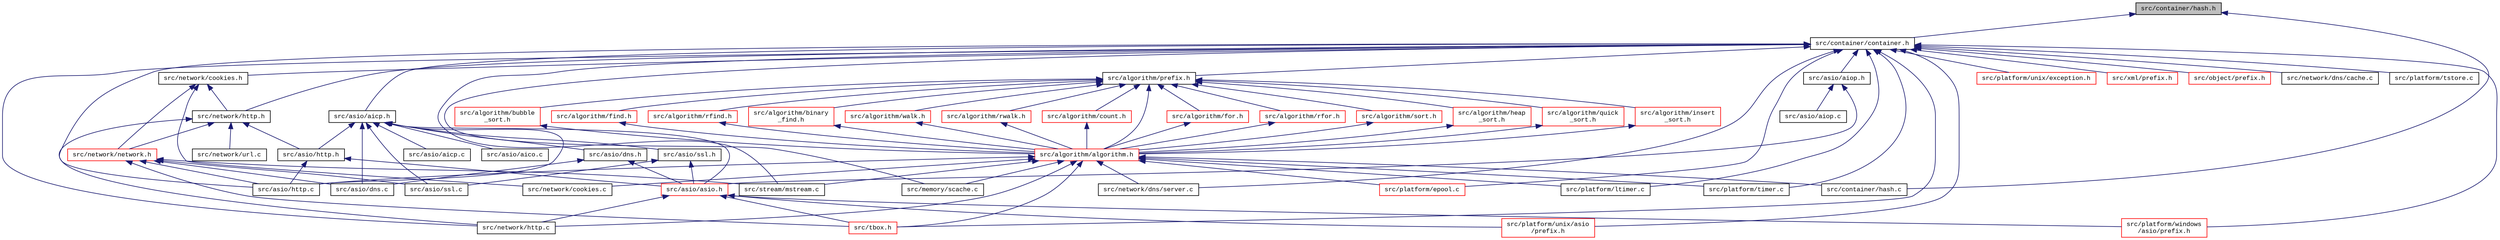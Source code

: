 digraph "src/container/hash.h"
{
  edge [fontname="CourierNew",fontsize="10",labelfontname="CourierNew",labelfontsize="10"];
  node [fontname="CourierNew",fontsize="10",shape=record];
  Node1 [label="src/container/hash.h",height=0.2,width=0.4,color="black", fillcolor="grey75", style="filled" fontcolor="black"];
  Node1 -> Node2 [dir="back",color="midnightblue",fontsize="10",style="solid",fontname="CourierNew"];
  Node2 [label="src/container/container.h",height=0.2,width=0.4,color="black", fillcolor="white", style="filled",URL="$d4/ddd/container_8h.html"];
  Node2 -> Node3 [dir="back",color="midnightblue",fontsize="10",style="solid",fontname="CourierNew"];
  Node3 [label="src/algorithm/prefix.h",height=0.2,width=0.4,color="black", fillcolor="white", style="filled",URL="$d6/dce/algorithm_2prefix_8h_source.html"];
  Node3 -> Node4 [dir="back",color="midnightblue",fontsize="10",style="solid",fontname="CourierNew"];
  Node4 [label="src/algorithm/algorithm.h",height=0.2,width=0.4,color="red", fillcolor="white", style="filled",URL="$df/dd9/algorithm_8h.html"];
  Node4 -> Node5 [dir="back",color="midnightblue",fontsize="10",style="solid",fontname="CourierNew"];
  Node5 [label="src/asio/http.c",height=0.2,width=0.4,color="black", fillcolor="white", style="filled",URL="$dc/d2c/asio_2http_8c_source.html"];
  Node4 -> Node6 [dir="back",color="midnightblue",fontsize="10",style="solid",fontname="CourierNew"];
  Node6 [label="src/container/hash.c",height=0.2,width=0.4,color="black", fillcolor="white", style="filled",URL="$d1/d04/hash_8c.html"];
  Node4 -> Node7 [dir="back",color="midnightblue",fontsize="10",style="solid",fontname="CourierNew"];
  Node7 [label="src/memory/scache.c",height=0.2,width=0.4,color="black", fillcolor="white", style="filled",URL="$db/da9/scache_8c.html"];
  Node4 -> Node8 [dir="back",color="midnightblue",fontsize="10",style="solid",fontname="CourierNew"];
  Node8 [label="src/network/cookies.c",height=0.2,width=0.4,color="black", fillcolor="white", style="filled",URL="$db/d79/cookies_8c.html"];
  Node4 -> Node9 [dir="back",color="midnightblue",fontsize="10",style="solid",fontname="CourierNew"];
  Node9 [label="src/network/dns/server.c",height=0.2,width=0.4,color="black", fillcolor="white", style="filled",URL="$d1/d20/server_8c.html"];
  Node4 -> Node10 [dir="back",color="midnightblue",fontsize="10",style="solid",fontname="CourierNew"];
  Node10 [label="src/network/http.c",height=0.2,width=0.4,color="black", fillcolor="white", style="filled",URL="$d1/daa/network_2http_8c_source.html"];
  Node4 -> Node11 [dir="back",color="midnightblue",fontsize="10",style="solid",fontname="CourierNew"];
  Node11 [label="src/platform/epool.c",height=0.2,width=0.4,color="red", fillcolor="white", style="filled",URL="$d2/db7/epool_8c_source.html"];
  Node4 -> Node12 [dir="back",color="midnightblue",fontsize="10",style="solid",fontname="CourierNew"];
  Node12 [label="src/platform/ltimer.c",height=0.2,width=0.4,color="black", fillcolor="white", style="filled",URL="$d7/d10/ltimer_8c.html"];
  Node4 -> Node13 [dir="back",color="midnightblue",fontsize="10",style="solid",fontname="CourierNew"];
  Node13 [label="src/platform/timer.c",height=0.2,width=0.4,color="black", fillcolor="white", style="filled",URL="$df/d41/timer_8c.html"];
  Node4 -> Node14 [dir="back",color="midnightblue",fontsize="10",style="solid",fontname="CourierNew"];
  Node14 [label="src/stream/mstream.c",height=0.2,width=0.4,color="black", fillcolor="white", style="filled",URL="$d3/d77/mstream_8c.html"];
  Node4 -> Node15 [dir="back",color="midnightblue",fontsize="10",style="solid",fontname="CourierNew"];
  Node15 [label="src/tbox.h",height=0.2,width=0.4,color="red", fillcolor="white", style="filled",URL="$da/dec/tbox_8h.html"];
  Node3 -> Node16 [dir="back",color="midnightblue",fontsize="10",style="solid",fontname="CourierNew"];
  Node16 [label="src/algorithm/for.h",height=0.2,width=0.4,color="red", fillcolor="white", style="filled",URL="$d5/da8/for_8h.html"];
  Node16 -> Node4 [dir="back",color="midnightblue",fontsize="10",style="solid",fontname="CourierNew"];
  Node3 -> Node17 [dir="back",color="midnightblue",fontsize="10",style="solid",fontname="CourierNew"];
  Node17 [label="src/algorithm/rfor.h",height=0.2,width=0.4,color="red", fillcolor="white", style="filled",URL="$d9/d21/rfor_8h.html"];
  Node17 -> Node4 [dir="back",color="midnightblue",fontsize="10",style="solid",fontname="CourierNew"];
  Node3 -> Node18 [dir="back",color="midnightblue",fontsize="10",style="solid",fontname="CourierNew"];
  Node18 [label="src/algorithm/sort.h",height=0.2,width=0.4,color="red", fillcolor="white", style="filled",URL="$d7/d50/sort_8h.html"];
  Node18 -> Node4 [dir="back",color="midnightblue",fontsize="10",style="solid",fontname="CourierNew"];
  Node3 -> Node19 [dir="back",color="midnightblue",fontsize="10",style="solid",fontname="CourierNew"];
  Node19 [label="src/algorithm/heap\l_sort.h",height=0.2,width=0.4,color="red", fillcolor="white", style="filled",URL="$d4/dfb/heap__sort_8h.html"];
  Node19 -> Node4 [dir="back",color="midnightblue",fontsize="10",style="solid",fontname="CourierNew"];
  Node3 -> Node20 [dir="back",color="midnightblue",fontsize="10",style="solid",fontname="CourierNew"];
  Node20 [label="src/algorithm/quick\l_sort.h",height=0.2,width=0.4,color="red", fillcolor="white", style="filled",URL="$d6/da1/quick__sort_8h.html"];
  Node20 -> Node4 [dir="back",color="midnightblue",fontsize="10",style="solid",fontname="CourierNew"];
  Node3 -> Node21 [dir="back",color="midnightblue",fontsize="10",style="solid",fontname="CourierNew"];
  Node21 [label="src/algorithm/insert\l_sort.h",height=0.2,width=0.4,color="red", fillcolor="white", style="filled",URL="$d0/d3a/insert__sort_8h.html"];
  Node21 -> Node4 [dir="back",color="midnightblue",fontsize="10",style="solid",fontname="CourierNew"];
  Node3 -> Node22 [dir="back",color="midnightblue",fontsize="10",style="solid",fontname="CourierNew"];
  Node22 [label="src/algorithm/bubble\l_sort.h",height=0.2,width=0.4,color="red", fillcolor="white", style="filled",URL="$df/d49/bubble__sort_8h.html"];
  Node22 -> Node4 [dir="back",color="midnightblue",fontsize="10",style="solid",fontname="CourierNew"];
  Node3 -> Node23 [dir="back",color="midnightblue",fontsize="10",style="solid",fontname="CourierNew"];
  Node23 [label="src/algorithm/find.h",height=0.2,width=0.4,color="red", fillcolor="white", style="filled",URL="$d6/db2/find_8h.html"];
  Node23 -> Node4 [dir="back",color="midnightblue",fontsize="10",style="solid",fontname="CourierNew"];
  Node3 -> Node24 [dir="back",color="midnightblue",fontsize="10",style="solid",fontname="CourierNew"];
  Node24 [label="src/algorithm/rfind.h",height=0.2,width=0.4,color="red", fillcolor="white", style="filled",URL="$d5/d50/rfind_8h.html"];
  Node24 -> Node4 [dir="back",color="midnightblue",fontsize="10",style="solid",fontname="CourierNew"];
  Node3 -> Node25 [dir="back",color="midnightblue",fontsize="10",style="solid",fontname="CourierNew"];
  Node25 [label="src/algorithm/binary\l_find.h",height=0.2,width=0.4,color="red", fillcolor="white", style="filled",URL="$da/d86/binary__find_8h.html"];
  Node25 -> Node4 [dir="back",color="midnightblue",fontsize="10",style="solid",fontname="CourierNew"];
  Node3 -> Node26 [dir="back",color="midnightblue",fontsize="10",style="solid",fontname="CourierNew"];
  Node26 [label="src/algorithm/walk.h",height=0.2,width=0.4,color="red", fillcolor="white", style="filled",URL="$de/d1a/walk_8h.html"];
  Node26 -> Node4 [dir="back",color="midnightblue",fontsize="10",style="solid",fontname="CourierNew"];
  Node3 -> Node27 [dir="back",color="midnightblue",fontsize="10",style="solid",fontname="CourierNew"];
  Node27 [label="src/algorithm/rwalk.h",height=0.2,width=0.4,color="red", fillcolor="white", style="filled",URL="$d8/d5a/rwalk_8h.html"];
  Node27 -> Node4 [dir="back",color="midnightblue",fontsize="10",style="solid",fontname="CourierNew"];
  Node3 -> Node28 [dir="back",color="midnightblue",fontsize="10",style="solid",fontname="CourierNew"];
  Node28 [label="src/algorithm/count.h",height=0.2,width=0.4,color="red", fillcolor="white", style="filled",URL="$d3/d6c/count_8h.html"];
  Node28 -> Node4 [dir="back",color="midnightblue",fontsize="10",style="solid",fontname="CourierNew"];
  Node2 -> Node29 [dir="back",color="midnightblue",fontsize="10",style="solid",fontname="CourierNew"];
  Node29 [label="src/asio/aicp.h",height=0.2,width=0.4,color="black", fillcolor="white", style="filled",URL="$dd/dd5/aicp_8h.html"];
  Node29 -> Node30 [dir="back",color="midnightblue",fontsize="10",style="solid",fontname="CourierNew"];
  Node30 [label="src/asio/aico.c",height=0.2,width=0.4,color="black", fillcolor="white", style="filled",URL="$d5/d69/aico_8c.html"];
  Node29 -> Node31 [dir="back",color="midnightblue",fontsize="10",style="solid",fontname="CourierNew"];
  Node31 [label="src/asio/asio.h",height=0.2,width=0.4,color="red", fillcolor="white", style="filled",URL="$d4/d68/asio_8h.html"];
  Node31 -> Node10 [dir="back",color="midnightblue",fontsize="10",style="solid",fontname="CourierNew"];
  Node31 -> Node32 [dir="back",color="midnightblue",fontsize="10",style="solid",fontname="CourierNew"];
  Node32 [label="src/platform/unix/asio\l/prefix.h",height=0.2,width=0.4,color="red", fillcolor="white", style="filled",URL="$d8/dea/platform_2unix_2asio_2prefix_8h_source.html"];
  Node31 -> Node33 [dir="back",color="midnightblue",fontsize="10",style="solid",fontname="CourierNew"];
  Node33 [label="src/platform/windows\l/asio/prefix.h",height=0.2,width=0.4,color="red", fillcolor="white", style="filled",URL="$d9/d0a/platform_2windows_2asio_2prefix_8h_source.html"];
  Node31 -> Node15 [dir="back",color="midnightblue",fontsize="10",style="solid",fontname="CourierNew"];
  Node29 -> Node34 [dir="back",color="midnightblue",fontsize="10",style="solid",fontname="CourierNew"];
  Node34 [label="src/asio/http.h",height=0.2,width=0.4,color="black", fillcolor="white", style="filled",URL="$da/dac/asio_2http_8h_source.html"];
  Node34 -> Node31 [dir="back",color="midnightblue",fontsize="10",style="solid",fontname="CourierNew"];
  Node34 -> Node5 [dir="back",color="midnightblue",fontsize="10",style="solid",fontname="CourierNew"];
  Node29 -> Node35 [dir="back",color="midnightblue",fontsize="10",style="solid",fontname="CourierNew"];
  Node35 [label="src/asio/dns.h",height=0.2,width=0.4,color="black", fillcolor="white", style="filled",URL="$d8/d1e/asio_2dns_8h_source.html"];
  Node35 -> Node31 [dir="back",color="midnightblue",fontsize="10",style="solid",fontname="CourierNew"];
  Node35 -> Node36 [dir="back",color="midnightblue",fontsize="10",style="solid",fontname="CourierNew"];
  Node36 [label="src/asio/dns.c",height=0.2,width=0.4,color="black", fillcolor="white", style="filled",URL="$de/dbc/asio_2dns_8c_source.html"];
  Node29 -> Node37 [dir="back",color="midnightblue",fontsize="10",style="solid",fontname="CourierNew"];
  Node37 [label="src/asio/ssl.h",height=0.2,width=0.4,color="black", fillcolor="white", style="filled",URL="$d9/d1a/asio_2ssl_8h_source.html"];
  Node37 -> Node31 [dir="back",color="midnightblue",fontsize="10",style="solid",fontname="CourierNew"];
  Node37 -> Node38 [dir="back",color="midnightblue",fontsize="10",style="solid",fontname="CourierNew"];
  Node38 [label="src/asio/ssl.c",height=0.2,width=0.4,color="black", fillcolor="white", style="filled",URL="$d0/df1/ssl_8c.html"];
  Node29 -> Node39 [dir="back",color="midnightblue",fontsize="10",style="solid",fontname="CourierNew"];
  Node39 [label="src/asio/aicp.c",height=0.2,width=0.4,color="black", fillcolor="white", style="filled",URL="$d4/ddc/asio_2aicp_8c_source.html"];
  Node29 -> Node36 [dir="back",color="midnightblue",fontsize="10",style="solid",fontname="CourierNew"];
  Node29 -> Node5 [dir="back",color="midnightblue",fontsize="10",style="solid",fontname="CourierNew"];
  Node29 -> Node38 [dir="back",color="midnightblue",fontsize="10",style="solid",fontname="CourierNew"];
  Node2 -> Node40 [dir="back",color="midnightblue",fontsize="10",style="solid",fontname="CourierNew"];
  Node40 [label="src/asio/aiop.h",height=0.2,width=0.4,color="black", fillcolor="white", style="filled",URL="$db/d08/aiop_8h.html"];
  Node40 -> Node31 [dir="back",color="midnightblue",fontsize="10",style="solid",fontname="CourierNew"];
  Node40 -> Node41 [dir="back",color="midnightblue",fontsize="10",style="solid",fontname="CourierNew"];
  Node41 [label="src/asio/aiop.c",height=0.2,width=0.4,color="black", fillcolor="white", style="filled",URL="$da/d6e/asio_2aiop_8c_source.html"];
  Node2 -> Node42 [dir="back",color="midnightblue",fontsize="10",style="solid",fontname="CourierNew"];
  Node42 [label="src/network/cookies.h",height=0.2,width=0.4,color="black", fillcolor="white", style="filled",URL="$da/dea/cookies_8h.html"];
  Node42 -> Node43 [dir="back",color="midnightblue",fontsize="10",style="solid",fontname="CourierNew"];
  Node43 [label="src/network/http.h",height=0.2,width=0.4,color="black", fillcolor="white", style="filled",URL="$d0/ded/network_2http_8h_source.html"];
  Node43 -> Node34 [dir="back",color="midnightblue",fontsize="10",style="solid",fontname="CourierNew"];
  Node43 -> Node44 [dir="back",color="midnightblue",fontsize="10",style="solid",fontname="CourierNew"];
  Node44 [label="src/network/network.h",height=0.2,width=0.4,color="red", fillcolor="white", style="filled",URL="$d9/d94/network_8h.html"];
  Node44 -> Node36 [dir="back",color="midnightblue",fontsize="10",style="solid",fontname="CourierNew"];
  Node44 -> Node5 [dir="back",color="midnightblue",fontsize="10",style="solid",fontname="CourierNew"];
  Node44 -> Node38 [dir="back",color="midnightblue",fontsize="10",style="solid",fontname="CourierNew"];
  Node44 -> Node14 [dir="back",color="midnightblue",fontsize="10",style="solid",fontname="CourierNew"];
  Node44 -> Node15 [dir="back",color="midnightblue",fontsize="10",style="solid",fontname="CourierNew"];
  Node43 -> Node10 [dir="back",color="midnightblue",fontsize="10",style="solid",fontname="CourierNew"];
  Node43 -> Node45 [dir="back",color="midnightblue",fontsize="10",style="solid",fontname="CourierNew"];
  Node45 [label="src/network/url.c",height=0.2,width=0.4,color="black", fillcolor="white", style="filled",URL="$d3/d95/network_2url_8c_source.html"];
  Node42 -> Node44 [dir="back",color="midnightblue",fontsize="10",style="solid",fontname="CourierNew"];
  Node42 -> Node8 [dir="back",color="midnightblue",fontsize="10",style="solid",fontname="CourierNew"];
  Node2 -> Node43 [dir="back",color="midnightblue",fontsize="10",style="solid",fontname="CourierNew"];
  Node2 -> Node46 [dir="back",color="midnightblue",fontsize="10",style="solid",fontname="CourierNew"];
  Node46 [label="src/platform/unix/exception.h",height=0.2,width=0.4,color="red", fillcolor="white", style="filled",URL="$df/dc4/unix_2exception_8h_source.html"];
  Node2 -> Node5 [dir="back",color="midnightblue",fontsize="10",style="solid",fontname="CourierNew"];
  Node2 -> Node47 [dir="back",color="midnightblue",fontsize="10",style="solid",fontname="CourierNew"];
  Node47 [label="src/xml/prefix.h",height=0.2,width=0.4,color="red", fillcolor="white", style="filled",URL="$d1/d9b/xml_2prefix_8h_source.html"];
  Node2 -> Node48 [dir="back",color="midnightblue",fontsize="10",style="solid",fontname="CourierNew"];
  Node48 [label="src/object/prefix.h",height=0.2,width=0.4,color="red", fillcolor="white", style="filled",URL="$d7/d74/object_2prefix_8h_source.html"];
  Node2 -> Node7 [dir="back",color="midnightblue",fontsize="10",style="solid",fontname="CourierNew"];
  Node2 -> Node49 [dir="back",color="midnightblue",fontsize="10",style="solid",fontname="CourierNew"];
  Node49 [label="src/network/dns/cache.c",height=0.2,width=0.4,color="black", fillcolor="white", style="filled",URL="$d0/d49/network_2dns_2cache_8c_source.html"];
  Node2 -> Node9 [dir="back",color="midnightblue",fontsize="10",style="solid",fontname="CourierNew"];
  Node2 -> Node10 [dir="back",color="midnightblue",fontsize="10",style="solid",fontname="CourierNew"];
  Node2 -> Node11 [dir="back",color="midnightblue",fontsize="10",style="solid",fontname="CourierNew"];
  Node2 -> Node12 [dir="back",color="midnightblue",fontsize="10",style="solid",fontname="CourierNew"];
  Node2 -> Node13 [dir="back",color="midnightblue",fontsize="10",style="solid",fontname="CourierNew"];
  Node2 -> Node50 [dir="back",color="midnightblue",fontsize="10",style="solid",fontname="CourierNew"];
  Node50 [label="src/platform/tstore.c",height=0.2,width=0.4,color="black", fillcolor="white", style="filled",URL="$da/db2/tstore_8c_source.html"];
  Node2 -> Node32 [dir="back",color="midnightblue",fontsize="10",style="solid",fontname="CourierNew"];
  Node2 -> Node33 [dir="back",color="midnightblue",fontsize="10",style="solid",fontname="CourierNew"];
  Node2 -> Node14 [dir="back",color="midnightblue",fontsize="10",style="solid",fontname="CourierNew"];
  Node2 -> Node15 [dir="back",color="midnightblue",fontsize="10",style="solid",fontname="CourierNew"];
  Node1 -> Node6 [dir="back",color="midnightblue",fontsize="10",style="solid",fontname="CourierNew"];
}
